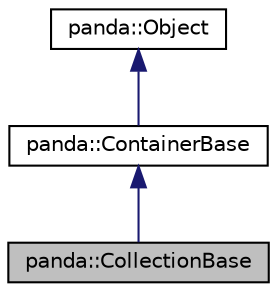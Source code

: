 digraph G
{
  edge [fontname="Helvetica",fontsize="10",labelfontname="Helvetica",labelfontsize="10"];
  node [fontname="Helvetica",fontsize="10",shape=record];
  Node1 [label="panda::CollectionBase",height=0.2,width=0.4,color="black", fillcolor="grey75", style="filled" fontcolor="black"];
  Node2 -> Node1 [dir=back,color="midnightblue",fontsize="10",style="solid"];
  Node2 [label="panda::ContainerBase",height=0.2,width=0.4,color="black", fillcolor="white", style="filled",URL="$classpanda_1_1ContainerBase.html",tooltip="Base class for all containers."];
  Node3 -> Node2 [dir=back,color="midnightblue",fontsize="10",style="solid"];
  Node3 [label="panda::Object",height=0.2,width=0.4,color="black", fillcolor="white", style="filled",URL="$classpanda_1_1Object.html",tooltip="Object base class."];
}
